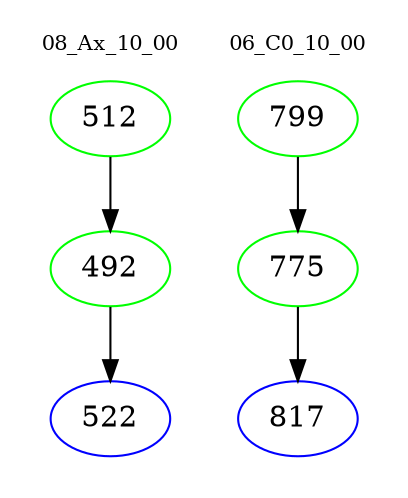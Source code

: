digraph{
subgraph cluster_0 {
color = white
label = "08_Ax_10_00";
fontsize=10;
T0_512 [label="512", color="green"]
T0_512 -> T0_492 [color="black"]
T0_492 [label="492", color="green"]
T0_492 -> T0_522 [color="black"]
T0_522 [label="522", color="blue"]
}
subgraph cluster_1 {
color = white
label = "06_C0_10_00";
fontsize=10;
T1_799 [label="799", color="green"]
T1_799 -> T1_775 [color="black"]
T1_775 [label="775", color="green"]
T1_775 -> T1_817 [color="black"]
T1_817 [label="817", color="blue"]
}
}
